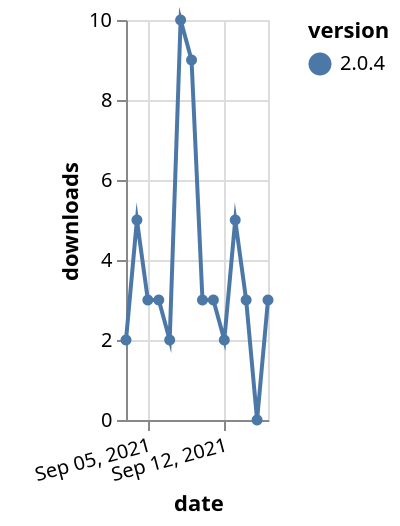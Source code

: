 {"$schema": "https://vega.github.io/schema/vega-lite/v5.json", "description": "A simple bar chart with embedded data.", "data": {"values": [{"date": "2021-09-03", "total": 6110, "delta": 2, "version": "2.0.4"}, {"date": "2021-09-04", "total": 6115, "delta": 5, "version": "2.0.4"}, {"date": "2021-09-05", "total": 6118, "delta": 3, "version": "2.0.4"}, {"date": "2021-09-06", "total": 6121, "delta": 3, "version": "2.0.4"}, {"date": "2021-09-07", "total": 6123, "delta": 2, "version": "2.0.4"}, {"date": "2021-09-08", "total": 6133, "delta": 10, "version": "2.0.4"}, {"date": "2021-09-09", "total": 6142, "delta": 9, "version": "2.0.4"}, {"date": "2021-09-10", "total": 6145, "delta": 3, "version": "2.0.4"}, {"date": "2021-09-11", "total": 6148, "delta": 3, "version": "2.0.4"}, {"date": "2021-09-12", "total": 6150, "delta": 2, "version": "2.0.4"}, {"date": "2021-09-13", "total": 6155, "delta": 5, "version": "2.0.4"}, {"date": "2021-09-14", "total": 6158, "delta": 3, "version": "2.0.4"}, {"date": "2021-09-15", "total": 6158, "delta": 0, "version": "2.0.4"}, {"date": "2021-09-16", "total": 6161, "delta": 3, "version": "2.0.4"}]}, "width": "container", "mark": {"type": "line", "point": {"filled": true}}, "encoding": {"x": {"field": "date", "type": "temporal", "timeUnit": "yearmonthdate", "title": "date", "axis": {"labelAngle": -15}}, "y": {"field": "delta", "type": "quantitative", "title": "downloads"}, "color": {"field": "version", "type": "nominal"}, "tooltip": {"field": "delta"}}}